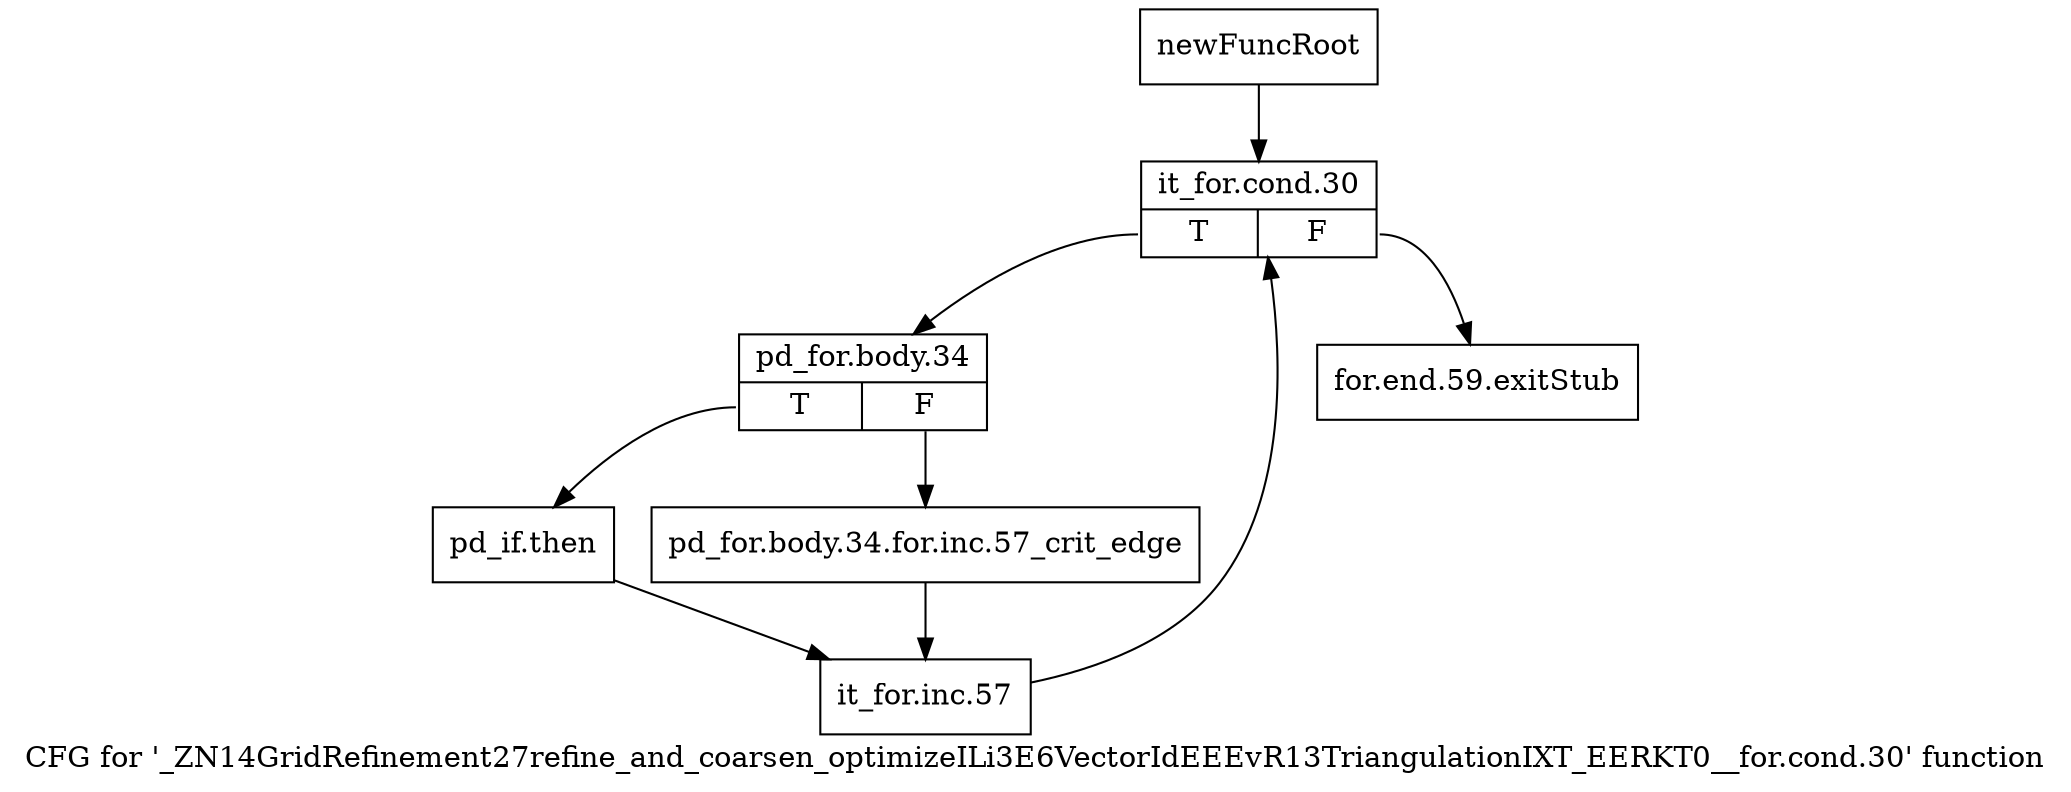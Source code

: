 digraph "CFG for '_ZN14GridRefinement27refine_and_coarsen_optimizeILi3E6VectorIdEEEvR13TriangulationIXT_EERKT0__for.cond.30' function" {
	label="CFG for '_ZN14GridRefinement27refine_and_coarsen_optimizeILi3E6VectorIdEEEvR13TriangulationIXT_EERKT0__for.cond.30' function";

	Node0x93d65f0 [shape=record,label="{newFuncRoot}"];
	Node0x93d65f0 -> Node0x93d6690;
	Node0x93d6640 [shape=record,label="{for.end.59.exitStub}"];
	Node0x93d6690 [shape=record,label="{it_for.cond.30|{<s0>T|<s1>F}}"];
	Node0x93d6690:s0 -> Node0x93d66e0;
	Node0x93d6690:s1 -> Node0x93d6640;
	Node0x93d66e0 [shape=record,label="{pd_for.body.34|{<s0>T|<s1>F}}"];
	Node0x93d66e0:s0 -> Node0x93d6780;
	Node0x93d66e0:s1 -> Node0x93d6730;
	Node0x93d6730 [shape=record,label="{pd_for.body.34.for.inc.57_crit_edge}"];
	Node0x93d6730 -> Node0x93d67d0;
	Node0x93d6780 [shape=record,label="{pd_if.then}"];
	Node0x93d6780 -> Node0x93d67d0;
	Node0x93d67d0 [shape=record,label="{it_for.inc.57}"];
	Node0x93d67d0 -> Node0x93d6690;
}

